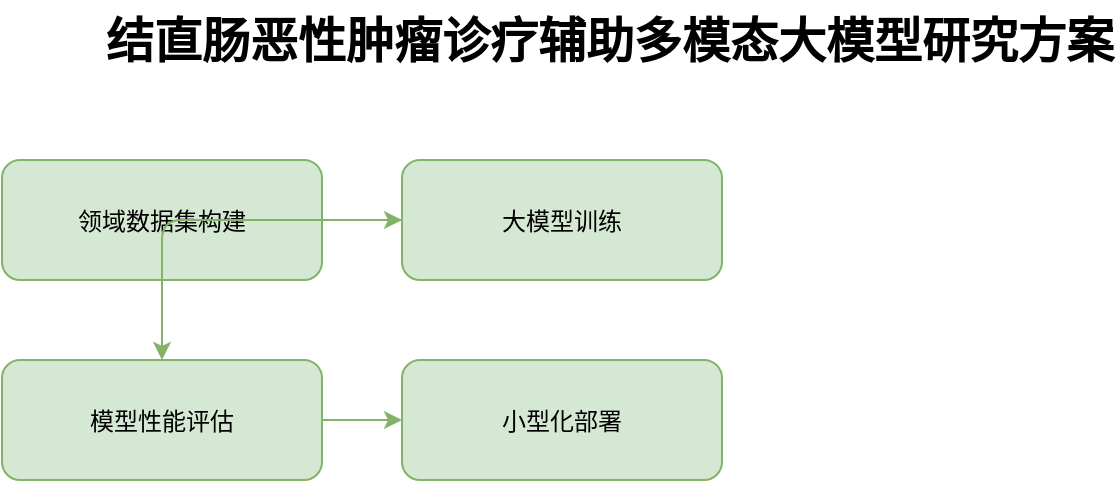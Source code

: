 
<mxfile>
  <diagram name="Colorectal Cancer Multimodal Model">
    <mxGraphModel>
      <root>
        <mxCell id="0" />
        <mxCell id="1" parent="0" />
        <mxCell id="2" value="结直肠恶性肿瘤诊疗辅助多模态大模型研究方案" style="text;html=1;strokeColor=none;fillColor=none;fontSize=24;fontStyle=1;" vertex="1" parent="1">
          <mxGeometry x="200" y="20" width="400" height="30" as="geometry" />
        </mxCell>
        <mxCell id="3" value="领域数据集构建" style="rounded=1;fillColor=#d5e8d4;strokeColor=#82b366;" vertex="1" parent="1">
          <mxGeometry x="150" y="100" width="160" height="60" as="geometry" />
        </mxCell>
        <mxCell id="4" value="大模型训练" style="rounded=1;fillColor=#d5e8d4;strokeColor=#82b366;" vertex="1" parent="1">
          <mxGeometry x="350" y="100" width="160" height="60" as="geometry" />
        </mxCell>
        <mxCell id="5" value="模型性能评估" style="rounded=1;fillColor=#d5e8d4;strokeColor=#82b366;" vertex="1" parent="1">
          <mxGeometry x="150" y="200" width="160" height="60" as="geometry" />
        </mxCell>
        <mxCell id="6" value="小型化部署" style="rounded=1;fillColor=#d5e8d4;strokeColor=#82b366;" vertex="1" parent="1">
          <mxGeometry x="350" y="200" width="160" height="60" as="geometry" />
        </mxCell>
        <mxCell id="7" style="edgeStyle=orthogonalEdgeStyle;strokeColor=#82b366;" edge="1" parent="1" source="3" target="4">
          <mxGeometry relative="1" as="geometry" />
        </mxCell>
        <mxCell id="8" style="edgeStyle=orthogonalEdgeStyle;strokeColor=#82b366;" edge="1" parent="1" source="4" target="5">
          <mxGeometry relative="1" as="geometry" />
        </mxCell>
        <mxCell id="9" style="edgeStyle=orthogonalEdgeStyle;strokeColor=#82b366;" edge="1" parent="1" source="5" target="6">
          <mxGeometry relative="1" as="geometry" />
        </mxCell>
      </root>
    </mxGraphModel>
  </diagram>
</mxfile>
